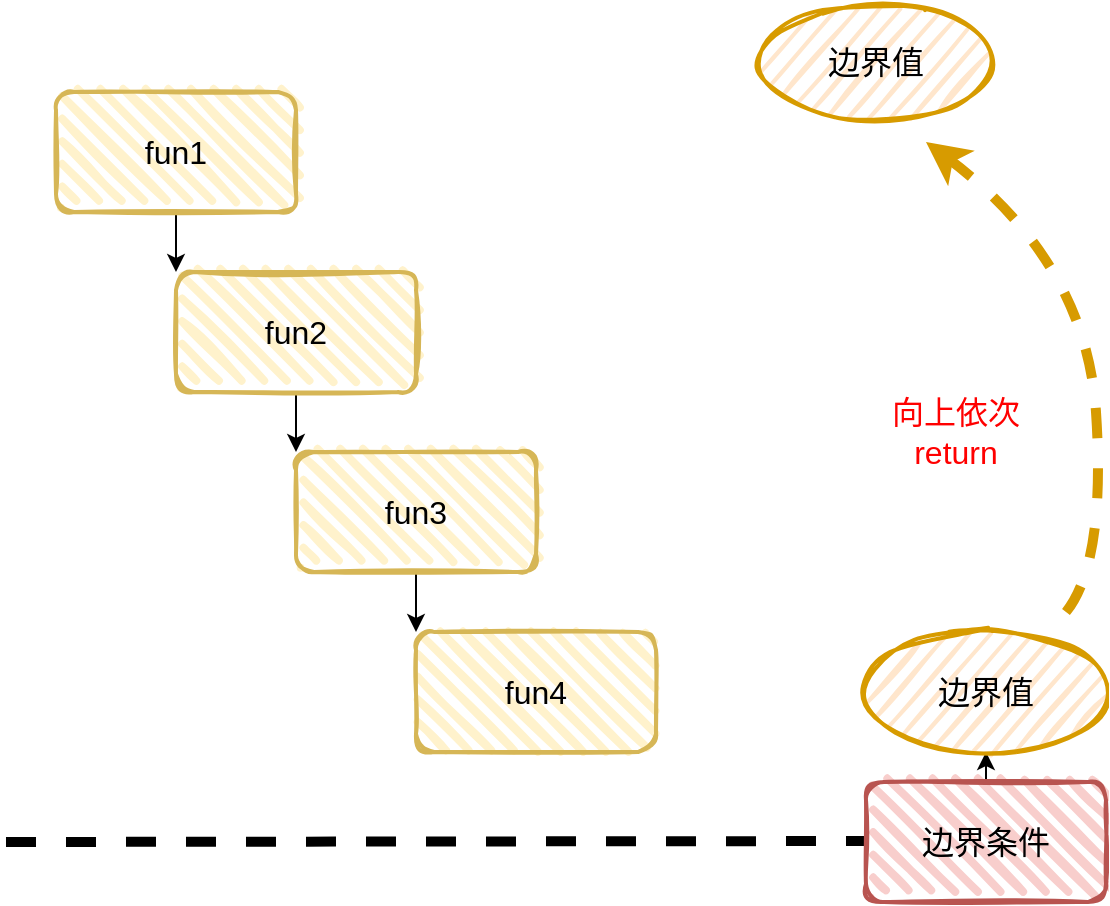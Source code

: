 <mxfile version="14.5.8" type="github">
  <diagram id="72TtBlfxzLhCpoLpWuUk" name="第 1 页">
    <mxGraphModel dx="870" dy="539" grid="1" gridSize="10" guides="1" tooltips="1" connect="1" arrows="1" fold="1" page="1" pageScale="1" pageWidth="827" pageHeight="1169" math="0" shadow="0">
      <root>
        <mxCell id="0" />
        <mxCell id="1" parent="0" />
        <mxCell id="dkoipIHHwC6IMYt9yq8K-6" style="edgeStyle=orthogonalEdgeStyle;rounded=0;orthogonalLoop=1;jettySize=auto;html=1;exitX=0.5;exitY=1;exitDx=0;exitDy=0;entryX=0;entryY=0;entryDx=0;entryDy=0;" parent="1" source="dkoipIHHwC6IMYt9yq8K-2" target="dkoipIHHwC6IMYt9yq8K-3" edge="1">
          <mxGeometry relative="1" as="geometry" />
        </mxCell>
        <mxCell id="dkoipIHHwC6IMYt9yq8K-2" value="&lt;font style=&quot;font-size: 16px&quot;&gt;fun1&lt;/font&gt;" style="rounded=1;whiteSpace=wrap;html=1;strokeWidth=2;fillWeight=4;hachureGap=8;hachureAngle=45;fillColor=#fff2cc;sketch=1;strokeColor=#d6b656;" parent="1" vertex="1">
          <mxGeometry x="90" y="195" width="120" height="60" as="geometry" />
        </mxCell>
        <mxCell id="dkoipIHHwC6IMYt9yq8K-7" style="edgeStyle=orthogonalEdgeStyle;rounded=0;orthogonalLoop=1;jettySize=auto;html=1;exitX=0.5;exitY=1;exitDx=0;exitDy=0;entryX=0;entryY=0;entryDx=0;entryDy=0;" parent="1" source="dkoipIHHwC6IMYt9yq8K-3" target="dkoipIHHwC6IMYt9yq8K-4" edge="1">
          <mxGeometry relative="1" as="geometry" />
        </mxCell>
        <mxCell id="dkoipIHHwC6IMYt9yq8K-3" value="&lt;font style=&quot;font-size: 16px&quot;&gt;fun2&lt;/font&gt;" style="rounded=1;whiteSpace=wrap;html=1;strokeWidth=2;fillWeight=4;hachureGap=8;hachureAngle=45;fillColor=#fff2cc;sketch=1;strokeColor=#d6b656;" parent="1" vertex="1">
          <mxGeometry x="150" y="285" width="120" height="60" as="geometry" />
        </mxCell>
        <mxCell id="dkoipIHHwC6IMYt9yq8K-8" style="edgeStyle=orthogonalEdgeStyle;rounded=0;orthogonalLoop=1;jettySize=auto;html=1;exitX=0.5;exitY=1;exitDx=0;exitDy=0;entryX=0;entryY=0;entryDx=0;entryDy=0;" parent="1" source="dkoipIHHwC6IMYt9yq8K-4" target="dkoipIHHwC6IMYt9yq8K-5" edge="1">
          <mxGeometry relative="1" as="geometry" />
        </mxCell>
        <mxCell id="dkoipIHHwC6IMYt9yq8K-4" value="&lt;font style=&quot;font-size: 16px&quot;&gt;fun3&lt;/font&gt;" style="rounded=1;whiteSpace=wrap;html=1;strokeWidth=2;fillWeight=4;hachureGap=8;hachureAngle=45;fillColor=#fff2cc;sketch=1;strokeColor=#d6b656;" parent="1" vertex="1">
          <mxGeometry x="210" y="375" width="120" height="60" as="geometry" />
        </mxCell>
        <mxCell id="dkoipIHHwC6IMYt9yq8K-5" value="&lt;font style=&quot;font-size: 16px&quot;&gt;fun4&lt;/font&gt;" style="rounded=1;whiteSpace=wrap;html=1;strokeWidth=2;fillWeight=4;hachureGap=8;hachureAngle=45;fillColor=#fff2cc;sketch=1;strokeColor=#d6b656;" parent="1" vertex="1">
          <mxGeometry x="270" y="465" width="120" height="60" as="geometry" />
        </mxCell>
        <mxCell id="dkoipIHHwC6IMYt9yq8K-13" value="" style="curved=1;endArrow=classic;html=1;shadow=0;strokeWidth=5;fillColor=#ffe6cc;strokeColor=#d79b00;dashed=1;" parent="1" edge="1">
          <mxGeometry width="50" height="50" relative="1" as="geometry">
            <mxPoint x="595" y="455" as="sourcePoint" />
            <mxPoint x="525" y="220" as="targetPoint" />
            <Array as="points">
              <mxPoint x="615" y="430" />
              <mxPoint x="605" y="280" />
            </Array>
          </mxGeometry>
        </mxCell>
        <mxCell id="dkoipIHHwC6IMYt9yq8K-14" value="&lt;span style=&quot;font-size: 16px&quot;&gt;边界值&lt;/span&gt;" style="ellipse;whiteSpace=wrap;html=1;strokeWidth=2;fillWeight=2;hachureGap=8;fillColor=#ffe6cc;fillStyle=dots;sketch=1;strokeColor=#d79b00;" parent="1" vertex="1">
          <mxGeometry x="440" y="150" width="120" height="60" as="geometry" />
        </mxCell>
        <mxCell id="dkoipIHHwC6IMYt9yq8K-15" value="" style="endArrow=none;dashed=1;html=1;shadow=0;strokeWidth=5;" parent="1" edge="1">
          <mxGeometry width="50" height="50" relative="1" as="geometry">
            <mxPoint x="65" y="570" as="sourcePoint" />
            <mxPoint x="495" y="569.5" as="targetPoint" />
          </mxGeometry>
        </mxCell>
        <mxCell id="V2HfzAz6D24cPClr76hl-4" style="edgeStyle=orthogonalEdgeStyle;rounded=0;orthogonalLoop=1;jettySize=auto;html=1;exitX=0.5;exitY=0;exitDx=0;exitDy=0;entryX=0.5;entryY=1;entryDx=0;entryDy=0;fontSize=16;" parent="1" source="dkoipIHHwC6IMYt9yq8K-16" edge="1">
          <mxGeometry relative="1" as="geometry">
            <mxPoint x="555" y="525" as="targetPoint" />
          </mxGeometry>
        </mxCell>
        <mxCell id="dkoipIHHwC6IMYt9yq8K-16" value="&lt;font style=&quot;font-size: 16px&quot;&gt;边界条件&lt;/font&gt;" style="rounded=1;whiteSpace=wrap;html=1;strokeWidth=2;fillWeight=4;hachureGap=8;hachureAngle=45;fillColor=#f8cecc;sketch=1;strokeColor=#b85450;" parent="1" vertex="1">
          <mxGeometry x="495" y="540" width="120" height="60" as="geometry" />
        </mxCell>
        <mxCell id="V2HfzAz6D24cPClr76hl-1" value="&lt;font color=&quot;#ff0000&quot;&gt;向上依次return&lt;/font&gt;" style="text;html=1;strokeColor=none;fillColor=none;align=center;verticalAlign=middle;whiteSpace=wrap;rounded=0;fontSize=16;" parent="1" vertex="1">
          <mxGeometry x="495" y="355" width="90" height="20" as="geometry" />
        </mxCell>
        <mxCell id="V2HfzAz6D24cPClr76hl-5" value="&lt;span style=&quot;font-size: 16px&quot;&gt;边界值&lt;/span&gt;" style="ellipse;whiteSpace=wrap;html=1;strokeWidth=2;fillWeight=2;hachureGap=8;fillColor=#ffe6cc;fillStyle=dots;sketch=1;strokeColor=#d79b00;" parent="1" vertex="1">
          <mxGeometry x="495" y="465" width="120" height="60" as="geometry" />
        </mxCell>
      </root>
    </mxGraphModel>
  </diagram>
</mxfile>
